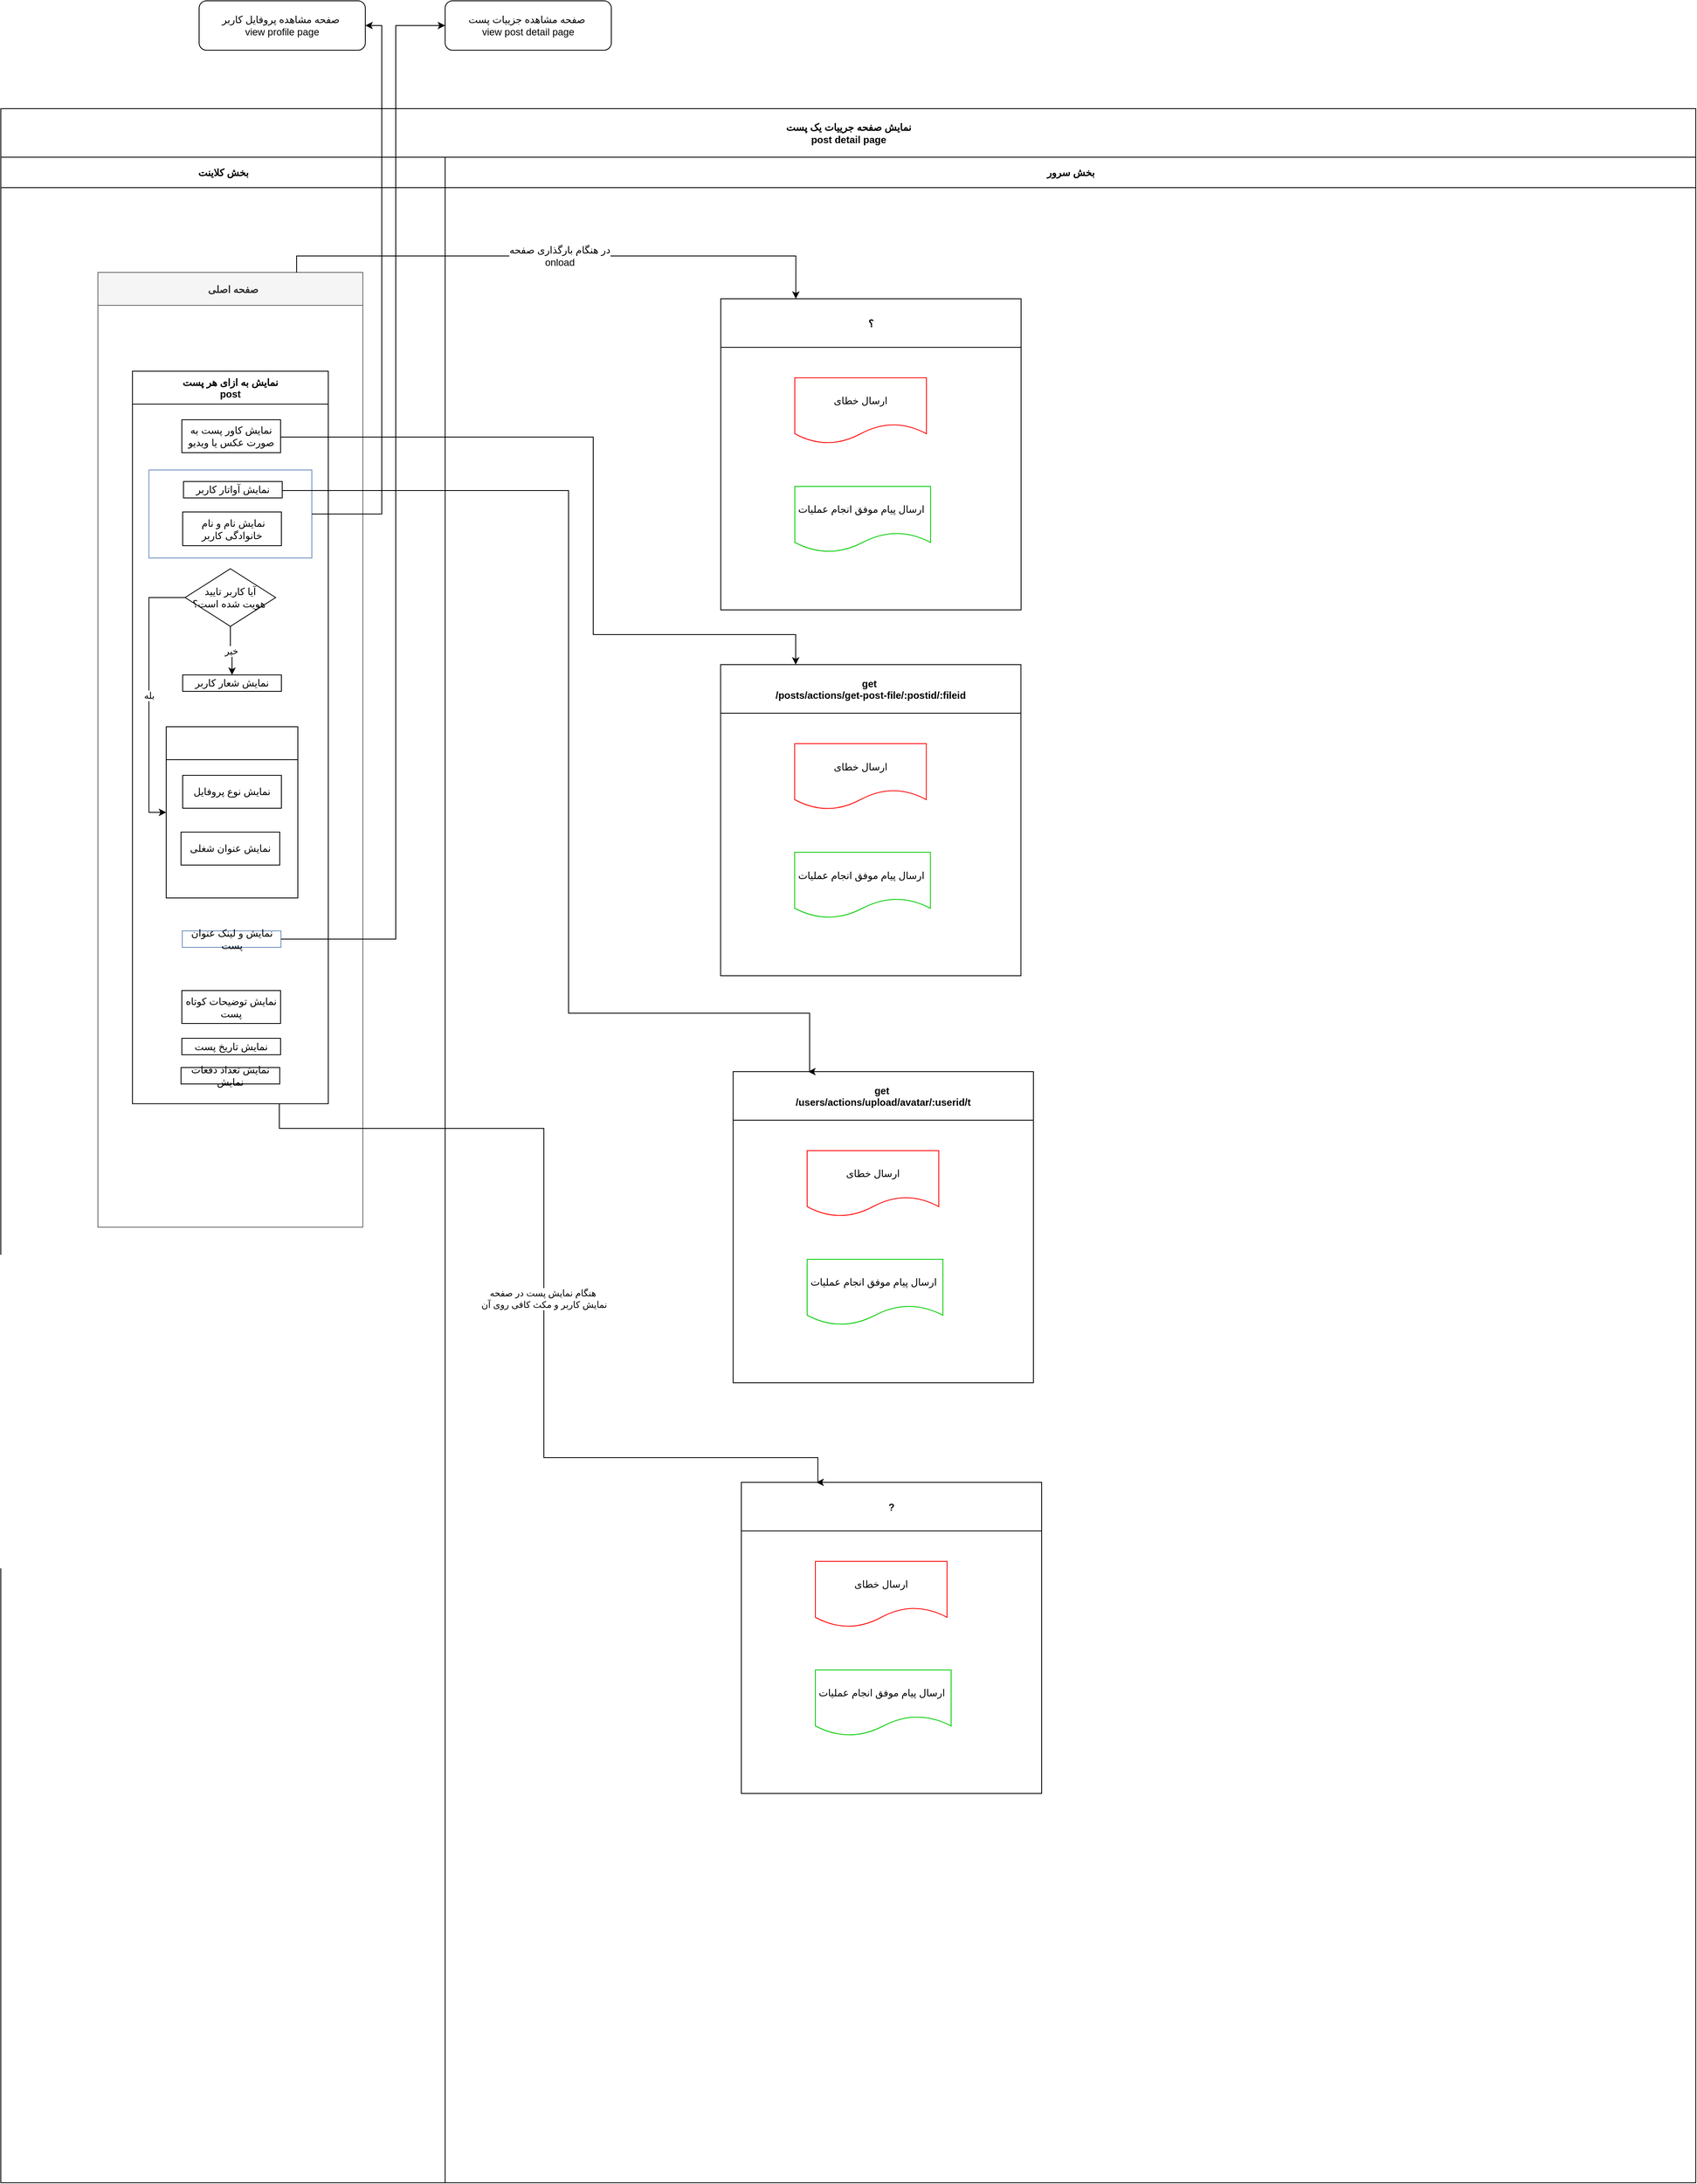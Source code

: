 <mxfile version="11.0.8" type="github"><diagram id="nFZyr5lgO45AVFI8pOyt" name="Page-1"><mxGraphModel dx="3912" dy="-3102" grid="1" gridSize="10" guides="1" tooltips="1" connect="1" arrows="1" fold="1" page="1" pageScale="1" pageWidth="850" pageHeight="1100" math="0" shadow="0"><root><mxCell id="0"/><mxCell id="1" parent="0"/><mxCell id="6wpBhNa-bCIsLOUR4BL_-142" value="&lt;span style=&quot;background-color: rgb(255 , 255 , 255)&quot;&gt;نمایش صفحه جرییات یک پست&lt;/span&gt;&lt;br&gt;&lt;span style=&quot;font-size: 12px&quot;&gt;post detail page&lt;/span&gt;" style="swimlane;html=1;childLayout=stackLayout;resizeParent=1;resizeParentMax=0;startSize=59;" parent="1" vertex="1"><mxGeometry x="-1600" y="4681" width="2060" height="2520" as="geometry"/></mxCell><mxCell id="6wpBhNa-bCIsLOUR4BL_-143" value="&lt;span style=&quot;background-color: rgb(255 , 255 , 255)&quot;&gt;بخش کلاینت&lt;/span&gt;" style="swimlane;html=1;startSize=37;" parent="6wpBhNa-bCIsLOUR4BL_-142" vertex="1"><mxGeometry y="59" width="540" height="2461" as="geometry"/></mxCell><mxCell id="6-1D8ZHgFkMubpNs1xCb-3" value="  صفحه اصلی" style="swimlane;fillColor=#f5f5f5;strokeColor=#666666;fontColor=#333333;startSize=40;" parent="6wpBhNa-bCIsLOUR4BL_-143" vertex="1"><mxGeometry x="118" y="140" width="322" height="1160" as="geometry"/></mxCell><mxCell id="k86r6Akarh5uLTpzxsTO-20" value="نمایش به ازای هر پست&#10;post" style="swimlane;startSize=40;" parent="6-1D8ZHgFkMubpNs1xCb-3" vertex="1"><mxGeometry x="42" y="120" width="238" height="890" as="geometry"/></mxCell><mxCell id="k86r6Akarh5uLTpzxsTO-97" value="&lt;p&gt;&lt;/p&gt;&lt;p&gt;&lt;/p&gt;&lt;p&gt;&lt;/p&gt;&lt;p&gt;&lt;/p&gt;&lt;p&gt;&lt;/p&gt;&lt;p&gt;&lt;br&gt;&lt;/p&gt;" style="rounded=0;whiteSpace=wrap;html=1;fillColor=#FFFFFF;strokeColor=#6c8ebf;" parent="k86r6Akarh5uLTpzxsTO-20" vertex="1"><mxGeometry x="20" y="120" width="198" height="107" as="geometry"/></mxCell><mxCell id="k86r6Akarh5uLTpzxsTO-21" value="&lt;p&gt;&lt;/p&gt;&lt;p&gt;&lt;/p&gt;&lt;p&gt;&lt;/p&gt;&lt;p&gt;&lt;/p&gt;&lt;p&gt;&lt;/p&gt;&lt;p&gt;&lt;/p&gt;&lt;p&gt;نمایش کاور پست به صورت عکس یا ویدیو&lt;br&gt;&lt;/p&gt;" style="rounded=0;whiteSpace=wrap;html=1;" parent="k86r6Akarh5uLTpzxsTO-20" vertex="1"><mxGeometry x="60" y="59" width="120" height="40" as="geometry"/></mxCell><mxCell id="k86r6Akarh5uLTpzxsTO-22" value="&lt;p&gt;&lt;/p&gt;&lt;p&gt;&lt;/p&gt;&lt;p&gt;&lt;/p&gt;&lt;p&gt;&lt;/p&gt;&lt;p&gt;&lt;/p&gt;&lt;p&gt;&lt;/p&gt;&lt;p&gt;نمایش&lt;span&gt;&amp;nbsp;آواتار کاربر&lt;/span&gt;&lt;/p&gt;" style="rounded=0;whiteSpace=wrap;html=1;" parent="k86r6Akarh5uLTpzxsTO-20" vertex="1"><mxGeometry x="62" y="134" width="120" height="20" as="geometry"/></mxCell><mxCell id="k86r6Akarh5uLTpzxsTO-23" value="&lt;p&gt;&lt;/p&gt;&lt;p&gt;&lt;/p&gt;&lt;p&gt;&lt;/p&gt;&lt;p&gt;&lt;/p&gt;&lt;p&gt;&lt;/p&gt;&lt;p&gt;&lt;/p&gt;&lt;p&gt;&amp;nbsp;نمایش نام و نام خانوادگی کاربر&lt;br&gt;&lt;/p&gt;" style="rounded=0;whiteSpace=wrap;html=1;" parent="k86r6Akarh5uLTpzxsTO-20" vertex="1"><mxGeometry x="61" y="171" width="120" height="41" as="geometry"/></mxCell><mxCell id="k86r6Akarh5uLTpzxsTO-24" value="&lt;p&gt;&lt;/p&gt;&lt;p&gt;&lt;/p&gt;&lt;p&gt;&lt;/p&gt;&lt;p&gt;&lt;/p&gt;&lt;p&gt;&lt;/p&gt;&lt;p&gt;&lt;/p&gt;&lt;p&gt;نمایش شعار کاربر&lt;br&gt;&lt;/p&gt;" style="rounded=0;whiteSpace=wrap;html=1;" parent="k86r6Akarh5uLTpzxsTO-20" vertex="1"><mxGeometry x="61" y="369" width="120" height="20" as="geometry"/></mxCell><mxCell id="k86r6Akarh5uLTpzxsTO-25" value="&lt;p&gt;&lt;/p&gt;&lt;p&gt;&lt;/p&gt;&lt;p&gt;&lt;/p&gt;&lt;p&gt;&lt;/p&gt;&lt;p&gt;&lt;/p&gt;&lt;p&gt;&lt;/p&gt;&lt;p&gt;نمایش تاریخ پست&lt;br&gt;&lt;/p&gt;" style="rounded=0;whiteSpace=wrap;html=1;" parent="k86r6Akarh5uLTpzxsTO-20" vertex="1"><mxGeometry x="60" y="810.5" width="120" height="20" as="geometry"/></mxCell><mxCell id="k86r6Akarh5uLTpzxsTO-27" value="&lt;p&gt;&lt;/p&gt;&lt;p&gt;&lt;/p&gt;&lt;p&gt;&lt;/p&gt;&lt;p&gt;&lt;/p&gt;&lt;p&gt;&lt;/p&gt;&lt;p&gt;&lt;/p&gt;&lt;p&gt;نمایش توضیحات کوتاه پست&lt;br&gt;&lt;/p&gt;" style="rounded=0;whiteSpace=wrap;html=1;" parent="k86r6Akarh5uLTpzxsTO-20" vertex="1"><mxGeometry x="60" y="752.5" width="120" height="40" as="geometry"/></mxCell><mxCell id="k86r6Akarh5uLTpzxsTO-39" value="خیر" style="edgeStyle=orthogonalEdgeStyle;rounded=0;orthogonalLoop=1;jettySize=auto;html=1;exitX=0.5;exitY=1;exitDx=0;exitDy=0;entryX=0.5;entryY=0;entryDx=0;entryDy=0;" parent="k86r6Akarh5uLTpzxsTO-20" source="k86r6Akarh5uLTpzxsTO-38" target="k86r6Akarh5uLTpzxsTO-24" edge="1"><mxGeometry relative="1" as="geometry"/></mxCell><mxCell id="k86r6Akarh5uLTpzxsTO-53" value="بله" style="edgeStyle=orthogonalEdgeStyle;rounded=0;orthogonalLoop=1;jettySize=auto;html=1;exitX=0;exitY=0.5;exitDx=0;exitDy=0;entryX=0;entryY=0.5;entryDx=0;entryDy=0;" parent="k86r6Akarh5uLTpzxsTO-20" source="k86r6Akarh5uLTpzxsTO-38" target="k86r6Akarh5uLTpzxsTO-41" edge="1"><mxGeometry relative="1" as="geometry"><Array as="points"><mxPoint x="20" y="275"/><mxPoint x="20" y="536"/></Array></mxGeometry></mxCell><mxCell id="k86r6Akarh5uLTpzxsTO-38" value="آیا کاربر تایید&lt;br&gt;هویت شده است؟&amp;nbsp;" style="rhombus;whiteSpace=wrap;html=1;strokeColor=#000000;" parent="k86r6Akarh5uLTpzxsTO-20" vertex="1"><mxGeometry x="64" y="240" width="110" height="70" as="geometry"/></mxCell><mxCell id="k86r6Akarh5uLTpzxsTO-40" value="&lt;p&gt;&lt;/p&gt;&lt;p&gt;&lt;/p&gt;&lt;p&gt;&lt;/p&gt;&lt;p&gt;&lt;/p&gt;&lt;p&gt;&lt;/p&gt;&lt;p&gt;&lt;/p&gt;&lt;p&gt;نمایش و لینک عنوان پست&lt;br&gt;&lt;/p&gt;" style="rounded=0;whiteSpace=wrap;html=1;strokeColor=#6C8EBF;" parent="k86r6Akarh5uLTpzxsTO-20" vertex="1"><mxGeometry x="60.5" y="680" width="120" height="20" as="geometry"/></mxCell><mxCell id="k86r6Akarh5uLTpzxsTO-41" value="" style="swimlane;startSize=40;" parent="k86r6Akarh5uLTpzxsTO-20" vertex="1"><mxGeometry x="41" y="432" width="160" height="208" as="geometry"/></mxCell><mxCell id="k86r6Akarh5uLTpzxsTO-42" value="&lt;p&gt;&lt;/p&gt;&lt;p&gt;&lt;/p&gt;&lt;p&gt;&lt;/p&gt;&lt;p&gt;&lt;/p&gt;&lt;p&gt;&lt;/p&gt;&lt;p&gt;&lt;/p&gt;&lt;p&gt;نمایش نوع پروفایل&lt;br&gt;&lt;/p&gt;" style="rounded=0;whiteSpace=wrap;html=1;" parent="k86r6Akarh5uLTpzxsTO-41" vertex="1"><mxGeometry x="20" y="59" width="120" height="40" as="geometry"/></mxCell><mxCell id="k86r6Akarh5uLTpzxsTO-52" value="&lt;p&gt;&lt;/p&gt;&lt;p&gt;&lt;/p&gt;&lt;p&gt;&lt;/p&gt;&lt;p&gt;&lt;/p&gt;&lt;p&gt;&lt;/p&gt;&lt;p&gt;&lt;/p&gt;&lt;p&gt;نمایش عنوان شغلی&lt;br&gt;&lt;/p&gt;" style="rounded=0;whiteSpace=wrap;html=1;" parent="k86r6Akarh5uLTpzxsTO-41" vertex="1"><mxGeometry x="18" y="128" width="120" height="40" as="geometry"/></mxCell><mxCell id="k86r6Akarh5uLTpzxsTO-37" value="&lt;p&gt;&lt;/p&gt;&lt;p&gt;&lt;/p&gt;&lt;p&gt;&lt;/p&gt;&lt;p&gt;&lt;/p&gt;&lt;p&gt;&lt;/p&gt;&lt;p&gt;&lt;/p&gt;&lt;p&gt;نمایش تعداد دفعات نمایش&lt;br&gt;&lt;/p&gt;" style="rounded=0;whiteSpace=wrap;html=1;" parent="k86r6Akarh5uLTpzxsTO-20" vertex="1"><mxGeometry x="59" y="846" width="120" height="20" as="geometry"/></mxCell><mxCell id="6wpBhNa-bCIsLOUR4BL_-144" value="&lt;span style=&quot;background-color: rgb(255 , 255 , 255)&quot;&gt;بخش سرور&lt;/span&gt;" style="swimlane;html=1;startSize=37;" parent="6wpBhNa-bCIsLOUR4BL_-142" vertex="1"><mxGeometry x="540" y="59" width="1520" height="2461" as="geometry"/></mxCell><mxCell id="6wpBhNa-bCIsLOUR4BL_-29" value="؟" style="swimlane;startSize=59;" parent="6wpBhNa-bCIsLOUR4BL_-144" vertex="1"><mxGeometry x="335" y="172" width="365" height="378" as="geometry"/></mxCell><mxCell id="6wpBhNa-bCIsLOUR4BL_-30" style="edgeStyle=orthogonalEdgeStyle;rounded=0;orthogonalLoop=1;jettySize=auto;html=1;exitX=0.5;exitY=1;exitDx=0;exitDy=0;dashed=1;strokeColor=#00CC00;" parent="6wpBhNa-bCIsLOUR4BL_-29" edge="1"><mxGeometry relative="1" as="geometry"><mxPoint x="153.667" y="150.333" as="sourcePoint"/></mxGeometry></mxCell><mxCell id="6wpBhNa-bCIsLOUR4BL_-31" value="بله" style="text;html=1;resizable=0;points=[];align=center;verticalAlign=middle;labelBackgroundColor=#ffffff;" parent="6wpBhNa-bCIsLOUR4BL_-30" vertex="1" connectable="0"><mxGeometry x="-0.015" y="-11" relative="1" as="geometry"><mxPoint x="11" y="-11" as="offset"/></mxGeometry></mxCell><mxCell id="6wpBhNa-bCIsLOUR4BL_-32" value="بله" style="edgeStyle=orthogonalEdgeStyle;rounded=0;orthogonalLoop=1;jettySize=auto;html=1;exitX=0.5;exitY=1;exitDx=0;exitDy=0;entryX=0.5;entryY=0;entryDx=0;entryDy=0;dashed=1;strokeColor=#00CC00;" parent="6wpBhNa-bCIsLOUR4BL_-29" edge="1"><mxGeometry relative="1" as="geometry"/></mxCell><mxCell id="6wpBhNa-bCIsLOUR4BL_-33" value="ارسال خطای&lt;br&gt;" style="shape=document;whiteSpace=wrap;html=1;boundedLbl=1;strokeColor=#FF0000;" parent="6wpBhNa-bCIsLOUR4BL_-29" vertex="1"><mxGeometry x="90" y="96" width="160" height="80" as="geometry"/></mxCell><mxCell id="6wpBhNa-bCIsLOUR4BL_-34" value="خیر" style="edgeStyle=orthogonalEdgeStyle;rounded=0;orthogonalLoop=1;jettySize=auto;html=1;exitX=1;exitY=0.5;exitDx=0;exitDy=0;entryX=0;entryY=0.5;entryDx=0;entryDy=0;dashed=1;strokeColor=#FF0000;" parent="6wpBhNa-bCIsLOUR4BL_-29" edge="1"><mxGeometry relative="1" as="geometry"/></mxCell><mxCell id="6wpBhNa-bCIsLOUR4BL_-35" value="خیر" style="edgeStyle=orthogonalEdgeStyle;rounded=0;orthogonalLoop=1;jettySize=auto;html=1;exitX=0.5;exitY=1;exitDx=0;exitDy=0;entryX=0.5;entryY=0;entryDx=0;entryDy=0;dashed=1;strokeColor=#FF0000;" parent="6wpBhNa-bCIsLOUR4BL_-29" edge="1"><mxGeometry relative="1" as="geometry"/></mxCell><mxCell id="6wpBhNa-bCIsLOUR4BL_-36" value="بله" style="edgeStyle=orthogonalEdgeStyle;rounded=0;orthogonalLoop=1;jettySize=auto;html=1;exitX=0.5;exitY=1;exitDx=0;exitDy=0;entryX=0.5;entryY=0;entryDx=0;entryDy=0;dashed=1;strokeColor=#00CC00;" parent="6wpBhNa-bCIsLOUR4BL_-29" edge="1"><mxGeometry relative="1" as="geometry"><mxPoint x="153.667" y="310.333" as="sourcePoint"/></mxGeometry></mxCell><mxCell id="6wpBhNa-bCIsLOUR4BL_-37" value="بله" style="edgeStyle=orthogonalEdgeStyle;rounded=0;orthogonalLoop=1;jettySize=auto;html=1;exitX=0.5;exitY=1;exitDx=0;exitDy=0;dashed=1;strokeColor=#00CC00;" parent="6wpBhNa-bCIsLOUR4BL_-29" edge="1"><mxGeometry relative="1" as="geometry"/></mxCell><mxCell id="6wpBhNa-bCIsLOUR4BL_-38" value="خیر" style="edgeStyle=orthogonalEdgeStyle;rounded=0;orthogonalLoop=1;jettySize=auto;html=1;exitX=1;exitY=0.5;exitDx=0;exitDy=0;entryX=0;entryY=0.5;entryDx=0;entryDy=0;dashed=1;strokeColor=#FF0000;" parent="6wpBhNa-bCIsLOUR4BL_-29" edge="1"><mxGeometry relative="1" as="geometry"><Array as="points"><mxPoint x="357" y="270"/><mxPoint x="357" y="270"/></Array></mxGeometry></mxCell><mxCell id="6wpBhNa-bCIsLOUR4BL_-39" value="خیر" style="edgeStyle=orthogonalEdgeStyle;rounded=0;orthogonalLoop=1;jettySize=auto;html=1;exitX=1;exitY=0.5;exitDx=0;exitDy=0;entryX=0;entryY=0.5;entryDx=0;entryDy=0;dashed=1;strokeColor=#FF0000;" parent="6wpBhNa-bCIsLOUR4BL_-29" edge="1"><mxGeometry relative="1" as="geometry"/></mxCell><mxCell id="6wpBhNa-bCIsLOUR4BL_-40" style="edgeStyle=orthogonalEdgeStyle;rounded=0;orthogonalLoop=1;jettySize=auto;html=1;exitX=0.5;exitY=1;exitDx=0;exitDy=0;dashed=1;strokeColor=#000000;" parent="6wpBhNa-bCIsLOUR4BL_-29" edge="1"><mxGeometry relative="1" as="geometry"/></mxCell><mxCell id="6wpBhNa-bCIsLOUR4BL_-41" style="edgeStyle=orthogonalEdgeStyle;rounded=0;orthogonalLoop=1;jettySize=auto;html=1;exitX=0.5;exitY=1;exitDx=0;exitDy=0;entryX=0.5;entryY=0;entryDx=0;entryDy=0;dashed=1;strokeColor=#000000;" parent="6wpBhNa-bCIsLOUR4BL_-29" edge="1"><mxGeometry relative="1" as="geometry"/></mxCell><mxCell id="6wpBhNa-bCIsLOUR4BL_-42" style="edgeStyle=orthogonalEdgeStyle;rounded=0;orthogonalLoop=1;jettySize=auto;html=1;exitX=1;exitY=0.5;exitDx=0;exitDy=0;entryX=0;entryY=0.5;entryDx=0;entryDy=0;dashed=1;strokeColor=#000000;" parent="6wpBhNa-bCIsLOUR4BL_-29" edge="1"><mxGeometry relative="1" as="geometry"/></mxCell><mxCell id="6wpBhNa-bCIsLOUR4BL_-43" value="خیر" style="edgeStyle=orthogonalEdgeStyle;rounded=0;orthogonalLoop=1;jettySize=auto;html=1;exitX=1;exitY=0.5;exitDx=0;exitDy=0;entryX=0;entryY=0.5;entryDx=0;entryDy=0;dashed=1;strokeColor=#FF0000;" parent="6wpBhNa-bCIsLOUR4BL_-29" edge="1"><mxGeometry relative="1" as="geometry"/></mxCell><mxCell id="6wpBhNa-bCIsLOUR4BL_-44" style="edgeStyle=orthogonalEdgeStyle;rounded=0;orthogonalLoop=1;jettySize=auto;html=1;exitX=1;exitY=0.5;exitDx=0;exitDy=0;entryX=0;entryY=0.5;entryDx=0;entryDy=0;dashed=1;strokeColor=#000000;" parent="6wpBhNa-bCIsLOUR4BL_-29" edge="1"><mxGeometry relative="1" as="geometry"/></mxCell><mxCell id="6wpBhNa-bCIsLOUR4BL_-45" value="ارسال پیام موفق انجام عملیات&amp;nbsp;" style="shape=document;whiteSpace=wrap;html=1;boundedLbl=1;strokeColor=#00CC00;" parent="6wpBhNa-bCIsLOUR4BL_-29" vertex="1"><mxGeometry x="90" y="228" width="165" height="80" as="geometry"/></mxCell><mxCell id="6wpBhNa-bCIsLOUR4BL_-46" value="بله" style="edgeStyle=orthogonalEdgeStyle;rounded=0;orthogonalLoop=1;jettySize=auto;html=1;exitX=0.5;exitY=1;exitDx=0;exitDy=0;dashed=1;strokeColor=#00CC00;" parent="6wpBhNa-bCIsLOUR4BL_-29" edge="1"><mxGeometry relative="1" as="geometry"/></mxCell><mxCell id="k86r6Akarh5uLTpzxsTO-58" value="get &#10;/users/actions/upload/avatar/:userid/t" style="swimlane;startSize=59;" parent="6wpBhNa-bCIsLOUR4BL_-144" vertex="1"><mxGeometry x="350" y="1111" width="365" height="378" as="geometry"/></mxCell><mxCell id="k86r6Akarh5uLTpzxsTO-59" style="edgeStyle=orthogonalEdgeStyle;rounded=0;orthogonalLoop=1;jettySize=auto;html=1;exitX=0.5;exitY=1;exitDx=0;exitDy=0;dashed=1;strokeColor=#00CC00;" parent="k86r6Akarh5uLTpzxsTO-58" edge="1"><mxGeometry relative="1" as="geometry"><mxPoint x="153.667" y="150.333" as="sourcePoint"/></mxGeometry></mxCell><mxCell id="k86r6Akarh5uLTpzxsTO-60" value="بله" style="text;html=1;resizable=0;points=[];align=center;verticalAlign=middle;labelBackgroundColor=#ffffff;" parent="k86r6Akarh5uLTpzxsTO-59" vertex="1" connectable="0"><mxGeometry x="-0.015" y="-11" relative="1" as="geometry"><mxPoint x="11" y="-11" as="offset"/></mxGeometry></mxCell><mxCell id="k86r6Akarh5uLTpzxsTO-61" value="بله" style="edgeStyle=orthogonalEdgeStyle;rounded=0;orthogonalLoop=1;jettySize=auto;html=1;exitX=0.5;exitY=1;exitDx=0;exitDy=0;entryX=0.5;entryY=0;entryDx=0;entryDy=0;dashed=1;strokeColor=#00CC00;" parent="k86r6Akarh5uLTpzxsTO-58" edge="1"><mxGeometry relative="1" as="geometry"/></mxCell><mxCell id="k86r6Akarh5uLTpzxsTO-62" value="ارسال خطای&lt;br&gt;" style="shape=document;whiteSpace=wrap;html=1;boundedLbl=1;strokeColor=#FF0000;" parent="k86r6Akarh5uLTpzxsTO-58" vertex="1"><mxGeometry x="90" y="96" width="160" height="80" as="geometry"/></mxCell><mxCell id="k86r6Akarh5uLTpzxsTO-63" value="خیر" style="edgeStyle=orthogonalEdgeStyle;rounded=0;orthogonalLoop=1;jettySize=auto;html=1;exitX=1;exitY=0.5;exitDx=0;exitDy=0;entryX=0;entryY=0.5;entryDx=0;entryDy=0;dashed=1;strokeColor=#FF0000;" parent="k86r6Akarh5uLTpzxsTO-58" edge="1"><mxGeometry relative="1" as="geometry"/></mxCell><mxCell id="k86r6Akarh5uLTpzxsTO-64" value="خیر" style="edgeStyle=orthogonalEdgeStyle;rounded=0;orthogonalLoop=1;jettySize=auto;html=1;exitX=0.5;exitY=1;exitDx=0;exitDy=0;entryX=0.5;entryY=0;entryDx=0;entryDy=0;dashed=1;strokeColor=#FF0000;" parent="k86r6Akarh5uLTpzxsTO-58" edge="1"><mxGeometry relative="1" as="geometry"/></mxCell><mxCell id="k86r6Akarh5uLTpzxsTO-65" value="بله" style="edgeStyle=orthogonalEdgeStyle;rounded=0;orthogonalLoop=1;jettySize=auto;html=1;exitX=0.5;exitY=1;exitDx=0;exitDy=0;entryX=0.5;entryY=0;entryDx=0;entryDy=0;dashed=1;strokeColor=#00CC00;" parent="k86r6Akarh5uLTpzxsTO-58" edge="1"><mxGeometry relative="1" as="geometry"><mxPoint x="153.667" y="310.333" as="sourcePoint"/></mxGeometry></mxCell><mxCell id="k86r6Akarh5uLTpzxsTO-66" value="بله" style="edgeStyle=orthogonalEdgeStyle;rounded=0;orthogonalLoop=1;jettySize=auto;html=1;exitX=0.5;exitY=1;exitDx=0;exitDy=0;dashed=1;strokeColor=#00CC00;" parent="k86r6Akarh5uLTpzxsTO-58" edge="1"><mxGeometry relative="1" as="geometry"/></mxCell><mxCell id="k86r6Akarh5uLTpzxsTO-67" value="خیر" style="edgeStyle=orthogonalEdgeStyle;rounded=0;orthogonalLoop=1;jettySize=auto;html=1;exitX=1;exitY=0.5;exitDx=0;exitDy=0;entryX=0;entryY=0.5;entryDx=0;entryDy=0;dashed=1;strokeColor=#FF0000;" parent="k86r6Akarh5uLTpzxsTO-58" edge="1"><mxGeometry relative="1" as="geometry"><Array as="points"><mxPoint x="357" y="270"/><mxPoint x="357" y="270"/></Array></mxGeometry></mxCell><mxCell id="k86r6Akarh5uLTpzxsTO-68" value="خیر" style="edgeStyle=orthogonalEdgeStyle;rounded=0;orthogonalLoop=1;jettySize=auto;html=1;exitX=1;exitY=0.5;exitDx=0;exitDy=0;entryX=0;entryY=0.5;entryDx=0;entryDy=0;dashed=1;strokeColor=#FF0000;" parent="k86r6Akarh5uLTpzxsTO-58" edge="1"><mxGeometry relative="1" as="geometry"/></mxCell><mxCell id="k86r6Akarh5uLTpzxsTO-69" style="edgeStyle=orthogonalEdgeStyle;rounded=0;orthogonalLoop=1;jettySize=auto;html=1;exitX=0.5;exitY=1;exitDx=0;exitDy=0;dashed=1;strokeColor=#000000;" parent="k86r6Akarh5uLTpzxsTO-58" edge="1"><mxGeometry relative="1" as="geometry"/></mxCell><mxCell id="k86r6Akarh5uLTpzxsTO-70" style="edgeStyle=orthogonalEdgeStyle;rounded=0;orthogonalLoop=1;jettySize=auto;html=1;exitX=0.5;exitY=1;exitDx=0;exitDy=0;entryX=0.5;entryY=0;entryDx=0;entryDy=0;dashed=1;strokeColor=#000000;" parent="k86r6Akarh5uLTpzxsTO-58" edge="1"><mxGeometry relative="1" as="geometry"/></mxCell><mxCell id="k86r6Akarh5uLTpzxsTO-71" style="edgeStyle=orthogonalEdgeStyle;rounded=0;orthogonalLoop=1;jettySize=auto;html=1;exitX=1;exitY=0.5;exitDx=0;exitDy=0;entryX=0;entryY=0.5;entryDx=0;entryDy=0;dashed=1;strokeColor=#000000;" parent="k86r6Akarh5uLTpzxsTO-58" edge="1"><mxGeometry relative="1" as="geometry"/></mxCell><mxCell id="k86r6Akarh5uLTpzxsTO-72" value="خیر" style="edgeStyle=orthogonalEdgeStyle;rounded=0;orthogonalLoop=1;jettySize=auto;html=1;exitX=1;exitY=0.5;exitDx=0;exitDy=0;entryX=0;entryY=0.5;entryDx=0;entryDy=0;dashed=1;strokeColor=#FF0000;" parent="k86r6Akarh5uLTpzxsTO-58" edge="1"><mxGeometry relative="1" as="geometry"/></mxCell><mxCell id="k86r6Akarh5uLTpzxsTO-73" style="edgeStyle=orthogonalEdgeStyle;rounded=0;orthogonalLoop=1;jettySize=auto;html=1;exitX=1;exitY=0.5;exitDx=0;exitDy=0;entryX=0;entryY=0.5;entryDx=0;entryDy=0;dashed=1;strokeColor=#000000;" parent="k86r6Akarh5uLTpzxsTO-58" edge="1"><mxGeometry relative="1" as="geometry"/></mxCell><mxCell id="k86r6Akarh5uLTpzxsTO-74" value="ارسال پیام موفق انجام عملیات&amp;nbsp;" style="shape=document;whiteSpace=wrap;html=1;boundedLbl=1;strokeColor=#00CC00;" parent="k86r6Akarh5uLTpzxsTO-58" vertex="1"><mxGeometry x="90" y="228" width="165" height="80" as="geometry"/></mxCell><mxCell id="k86r6Akarh5uLTpzxsTO-75" value="بله" style="edgeStyle=orthogonalEdgeStyle;rounded=0;orthogonalLoop=1;jettySize=auto;html=1;exitX=0.5;exitY=1;exitDx=0;exitDy=0;dashed=1;strokeColor=#00CC00;" parent="k86r6Akarh5uLTpzxsTO-58" edge="1"><mxGeometry relative="1" as="geometry"/></mxCell><mxCell id="k86r6Akarh5uLTpzxsTO-77" value="get &#10;/posts/actions/get-post-file/:postid/:fileid" style="swimlane;startSize=59;" parent="6wpBhNa-bCIsLOUR4BL_-144" vertex="1"><mxGeometry x="334.807" y="616.5" width="365" height="378" as="geometry"/></mxCell><mxCell id="k86r6Akarh5uLTpzxsTO-78" style="edgeStyle=orthogonalEdgeStyle;rounded=0;orthogonalLoop=1;jettySize=auto;html=1;exitX=0.5;exitY=1;exitDx=0;exitDy=0;dashed=1;strokeColor=#00CC00;" parent="k86r6Akarh5uLTpzxsTO-77" edge="1"><mxGeometry relative="1" as="geometry"><mxPoint x="153.667" y="150.333" as="sourcePoint"/></mxGeometry></mxCell><mxCell id="k86r6Akarh5uLTpzxsTO-79" value="بله" style="text;html=1;resizable=0;points=[];align=center;verticalAlign=middle;labelBackgroundColor=#ffffff;" parent="k86r6Akarh5uLTpzxsTO-78" vertex="1" connectable="0"><mxGeometry x="-0.015" y="-11" relative="1" as="geometry"><mxPoint x="11" y="-11" as="offset"/></mxGeometry></mxCell><mxCell id="k86r6Akarh5uLTpzxsTO-80" value="بله" style="edgeStyle=orthogonalEdgeStyle;rounded=0;orthogonalLoop=1;jettySize=auto;html=1;exitX=0.5;exitY=1;exitDx=0;exitDy=0;entryX=0.5;entryY=0;entryDx=0;entryDy=0;dashed=1;strokeColor=#00CC00;" parent="k86r6Akarh5uLTpzxsTO-77" edge="1"><mxGeometry relative="1" as="geometry"/></mxCell><mxCell id="k86r6Akarh5uLTpzxsTO-81" value="ارسال خطای&lt;br&gt;" style="shape=document;whiteSpace=wrap;html=1;boundedLbl=1;strokeColor=#FF0000;" parent="k86r6Akarh5uLTpzxsTO-77" vertex="1"><mxGeometry x="90" y="96" width="160" height="80" as="geometry"/></mxCell><mxCell id="k86r6Akarh5uLTpzxsTO-82" value="خیر" style="edgeStyle=orthogonalEdgeStyle;rounded=0;orthogonalLoop=1;jettySize=auto;html=1;exitX=1;exitY=0.5;exitDx=0;exitDy=0;entryX=0;entryY=0.5;entryDx=0;entryDy=0;dashed=1;strokeColor=#FF0000;" parent="k86r6Akarh5uLTpzxsTO-77" edge="1"><mxGeometry relative="1" as="geometry"/></mxCell><mxCell id="k86r6Akarh5uLTpzxsTO-83" value="خیر" style="edgeStyle=orthogonalEdgeStyle;rounded=0;orthogonalLoop=1;jettySize=auto;html=1;exitX=0.5;exitY=1;exitDx=0;exitDy=0;entryX=0.5;entryY=0;entryDx=0;entryDy=0;dashed=1;strokeColor=#FF0000;" parent="k86r6Akarh5uLTpzxsTO-77" edge="1"><mxGeometry relative="1" as="geometry"/></mxCell><mxCell id="k86r6Akarh5uLTpzxsTO-84" value="بله" style="edgeStyle=orthogonalEdgeStyle;rounded=0;orthogonalLoop=1;jettySize=auto;html=1;exitX=0.5;exitY=1;exitDx=0;exitDy=0;entryX=0.5;entryY=0;entryDx=0;entryDy=0;dashed=1;strokeColor=#00CC00;" parent="k86r6Akarh5uLTpzxsTO-77" edge="1"><mxGeometry relative="1" as="geometry"><mxPoint x="153.667" y="310.333" as="sourcePoint"/></mxGeometry></mxCell><mxCell id="k86r6Akarh5uLTpzxsTO-85" value="بله" style="edgeStyle=orthogonalEdgeStyle;rounded=0;orthogonalLoop=1;jettySize=auto;html=1;exitX=0.5;exitY=1;exitDx=0;exitDy=0;dashed=1;strokeColor=#00CC00;" parent="k86r6Akarh5uLTpzxsTO-77" edge="1"><mxGeometry relative="1" as="geometry"/></mxCell><mxCell id="k86r6Akarh5uLTpzxsTO-86" value="خیر" style="edgeStyle=orthogonalEdgeStyle;rounded=0;orthogonalLoop=1;jettySize=auto;html=1;exitX=1;exitY=0.5;exitDx=0;exitDy=0;entryX=0;entryY=0.5;entryDx=0;entryDy=0;dashed=1;strokeColor=#FF0000;" parent="k86r6Akarh5uLTpzxsTO-77" edge="1"><mxGeometry relative="1" as="geometry"><Array as="points"><mxPoint x="357" y="270"/><mxPoint x="357" y="270"/></Array></mxGeometry></mxCell><mxCell id="k86r6Akarh5uLTpzxsTO-87" value="خیر" style="edgeStyle=orthogonalEdgeStyle;rounded=0;orthogonalLoop=1;jettySize=auto;html=1;exitX=1;exitY=0.5;exitDx=0;exitDy=0;entryX=0;entryY=0.5;entryDx=0;entryDy=0;dashed=1;strokeColor=#FF0000;" parent="k86r6Akarh5uLTpzxsTO-77" edge="1"><mxGeometry relative="1" as="geometry"/></mxCell><mxCell id="k86r6Akarh5uLTpzxsTO-88" style="edgeStyle=orthogonalEdgeStyle;rounded=0;orthogonalLoop=1;jettySize=auto;html=1;exitX=0.5;exitY=1;exitDx=0;exitDy=0;dashed=1;strokeColor=#000000;" parent="k86r6Akarh5uLTpzxsTO-77" edge="1"><mxGeometry relative="1" as="geometry"/></mxCell><mxCell id="k86r6Akarh5uLTpzxsTO-89" style="edgeStyle=orthogonalEdgeStyle;rounded=0;orthogonalLoop=1;jettySize=auto;html=1;exitX=0.5;exitY=1;exitDx=0;exitDy=0;entryX=0.5;entryY=0;entryDx=0;entryDy=0;dashed=1;strokeColor=#000000;" parent="k86r6Akarh5uLTpzxsTO-77" edge="1"><mxGeometry relative="1" as="geometry"/></mxCell><mxCell id="k86r6Akarh5uLTpzxsTO-90" style="edgeStyle=orthogonalEdgeStyle;rounded=0;orthogonalLoop=1;jettySize=auto;html=1;exitX=1;exitY=0.5;exitDx=0;exitDy=0;entryX=0;entryY=0.5;entryDx=0;entryDy=0;dashed=1;strokeColor=#000000;" parent="k86r6Akarh5uLTpzxsTO-77" edge="1"><mxGeometry relative="1" as="geometry"/></mxCell><mxCell id="k86r6Akarh5uLTpzxsTO-91" value="خیر" style="edgeStyle=orthogonalEdgeStyle;rounded=0;orthogonalLoop=1;jettySize=auto;html=1;exitX=1;exitY=0.5;exitDx=0;exitDy=0;entryX=0;entryY=0.5;entryDx=0;entryDy=0;dashed=1;strokeColor=#FF0000;" parent="k86r6Akarh5uLTpzxsTO-77" edge="1"><mxGeometry relative="1" as="geometry"/></mxCell><mxCell id="k86r6Akarh5uLTpzxsTO-92" style="edgeStyle=orthogonalEdgeStyle;rounded=0;orthogonalLoop=1;jettySize=auto;html=1;exitX=1;exitY=0.5;exitDx=0;exitDy=0;entryX=0;entryY=0.5;entryDx=0;entryDy=0;dashed=1;strokeColor=#000000;" parent="k86r6Akarh5uLTpzxsTO-77" edge="1"><mxGeometry relative="1" as="geometry"/></mxCell><mxCell id="k86r6Akarh5uLTpzxsTO-93" value="ارسال پیام موفق انجام عملیات&amp;nbsp;" style="shape=document;whiteSpace=wrap;html=1;boundedLbl=1;strokeColor=#00CC00;" parent="k86r6Akarh5uLTpzxsTO-77" vertex="1"><mxGeometry x="90" y="228" width="165" height="80" as="geometry"/></mxCell><mxCell id="k86r6Akarh5uLTpzxsTO-94" value="بله" style="edgeStyle=orthogonalEdgeStyle;rounded=0;orthogonalLoop=1;jettySize=auto;html=1;exitX=0.5;exitY=1;exitDx=0;exitDy=0;dashed=1;strokeColor=#00CC00;" parent="k86r6Akarh5uLTpzxsTO-77" edge="1"><mxGeometry relative="1" as="geometry"/></mxCell><mxCell id="k86r6Akarh5uLTpzxsTO-101" value="?" style="swimlane;startSize=59;" parent="6wpBhNa-bCIsLOUR4BL_-144" vertex="1"><mxGeometry x="360" y="1610" width="365" height="378" as="geometry"/></mxCell><mxCell id="k86r6Akarh5uLTpzxsTO-102" style="edgeStyle=orthogonalEdgeStyle;rounded=0;orthogonalLoop=1;jettySize=auto;html=1;exitX=0.5;exitY=1;exitDx=0;exitDy=0;dashed=1;strokeColor=#00CC00;" parent="k86r6Akarh5uLTpzxsTO-101" edge="1"><mxGeometry relative="1" as="geometry"><mxPoint x="153.667" y="150.333" as="sourcePoint"/></mxGeometry></mxCell><mxCell id="k86r6Akarh5uLTpzxsTO-103" value="بله" style="text;html=1;resizable=0;points=[];align=center;verticalAlign=middle;labelBackgroundColor=#ffffff;" parent="k86r6Akarh5uLTpzxsTO-102" vertex="1" connectable="0"><mxGeometry x="-0.015" y="-11" relative="1" as="geometry"><mxPoint x="11" y="-11" as="offset"/></mxGeometry></mxCell><mxCell id="k86r6Akarh5uLTpzxsTO-104" value="بله" style="edgeStyle=orthogonalEdgeStyle;rounded=0;orthogonalLoop=1;jettySize=auto;html=1;exitX=0.5;exitY=1;exitDx=0;exitDy=0;entryX=0.5;entryY=0;entryDx=0;entryDy=0;dashed=1;strokeColor=#00CC00;" parent="k86r6Akarh5uLTpzxsTO-101" edge="1"><mxGeometry relative="1" as="geometry"/></mxCell><mxCell id="k86r6Akarh5uLTpzxsTO-105" value="ارسال خطای&lt;br&gt;" style="shape=document;whiteSpace=wrap;html=1;boundedLbl=1;strokeColor=#FF0000;" parent="k86r6Akarh5uLTpzxsTO-101" vertex="1"><mxGeometry x="90" y="96" width="160" height="80" as="geometry"/></mxCell><mxCell id="k86r6Akarh5uLTpzxsTO-106" value="خیر" style="edgeStyle=orthogonalEdgeStyle;rounded=0;orthogonalLoop=1;jettySize=auto;html=1;exitX=1;exitY=0.5;exitDx=0;exitDy=0;entryX=0;entryY=0.5;entryDx=0;entryDy=0;dashed=1;strokeColor=#FF0000;" parent="k86r6Akarh5uLTpzxsTO-101" edge="1"><mxGeometry relative="1" as="geometry"/></mxCell><mxCell id="k86r6Akarh5uLTpzxsTO-107" value="خیر" style="edgeStyle=orthogonalEdgeStyle;rounded=0;orthogonalLoop=1;jettySize=auto;html=1;exitX=0.5;exitY=1;exitDx=0;exitDy=0;entryX=0.5;entryY=0;entryDx=0;entryDy=0;dashed=1;strokeColor=#FF0000;" parent="k86r6Akarh5uLTpzxsTO-101" edge="1"><mxGeometry relative="1" as="geometry"/></mxCell><mxCell id="k86r6Akarh5uLTpzxsTO-108" value="بله" style="edgeStyle=orthogonalEdgeStyle;rounded=0;orthogonalLoop=1;jettySize=auto;html=1;exitX=0.5;exitY=1;exitDx=0;exitDy=0;entryX=0.5;entryY=0;entryDx=0;entryDy=0;dashed=1;strokeColor=#00CC00;" parent="k86r6Akarh5uLTpzxsTO-101" edge="1"><mxGeometry relative="1" as="geometry"><mxPoint x="153.667" y="310.333" as="sourcePoint"/></mxGeometry></mxCell><mxCell id="k86r6Akarh5uLTpzxsTO-109" value="بله" style="edgeStyle=orthogonalEdgeStyle;rounded=0;orthogonalLoop=1;jettySize=auto;html=1;exitX=0.5;exitY=1;exitDx=0;exitDy=0;dashed=1;strokeColor=#00CC00;" parent="k86r6Akarh5uLTpzxsTO-101" edge="1"><mxGeometry relative="1" as="geometry"/></mxCell><mxCell id="k86r6Akarh5uLTpzxsTO-110" value="خیر" style="edgeStyle=orthogonalEdgeStyle;rounded=0;orthogonalLoop=1;jettySize=auto;html=1;exitX=1;exitY=0.5;exitDx=0;exitDy=0;entryX=0;entryY=0.5;entryDx=0;entryDy=0;dashed=1;strokeColor=#FF0000;" parent="k86r6Akarh5uLTpzxsTO-101" edge="1"><mxGeometry relative="1" as="geometry"><Array as="points"><mxPoint x="357" y="270"/><mxPoint x="357" y="270"/></Array></mxGeometry></mxCell><mxCell id="k86r6Akarh5uLTpzxsTO-111" value="خیر" style="edgeStyle=orthogonalEdgeStyle;rounded=0;orthogonalLoop=1;jettySize=auto;html=1;exitX=1;exitY=0.5;exitDx=0;exitDy=0;entryX=0;entryY=0.5;entryDx=0;entryDy=0;dashed=1;strokeColor=#FF0000;" parent="k86r6Akarh5uLTpzxsTO-101" edge="1"><mxGeometry relative="1" as="geometry"/></mxCell><mxCell id="k86r6Akarh5uLTpzxsTO-112" style="edgeStyle=orthogonalEdgeStyle;rounded=0;orthogonalLoop=1;jettySize=auto;html=1;exitX=0.5;exitY=1;exitDx=0;exitDy=0;dashed=1;strokeColor=#000000;" parent="k86r6Akarh5uLTpzxsTO-101" edge="1"><mxGeometry relative="1" as="geometry"/></mxCell><mxCell id="k86r6Akarh5uLTpzxsTO-113" style="edgeStyle=orthogonalEdgeStyle;rounded=0;orthogonalLoop=1;jettySize=auto;html=1;exitX=0.5;exitY=1;exitDx=0;exitDy=0;entryX=0.5;entryY=0;entryDx=0;entryDy=0;dashed=1;strokeColor=#000000;" parent="k86r6Akarh5uLTpzxsTO-101" edge="1"><mxGeometry relative="1" as="geometry"/></mxCell><mxCell id="k86r6Akarh5uLTpzxsTO-114" style="edgeStyle=orthogonalEdgeStyle;rounded=0;orthogonalLoop=1;jettySize=auto;html=1;exitX=1;exitY=0.5;exitDx=0;exitDy=0;entryX=0;entryY=0.5;entryDx=0;entryDy=0;dashed=1;strokeColor=#000000;" parent="k86r6Akarh5uLTpzxsTO-101" edge="1"><mxGeometry relative="1" as="geometry"/></mxCell><mxCell id="k86r6Akarh5uLTpzxsTO-115" value="خیر" style="edgeStyle=orthogonalEdgeStyle;rounded=0;orthogonalLoop=1;jettySize=auto;html=1;exitX=1;exitY=0.5;exitDx=0;exitDy=0;entryX=0;entryY=0.5;entryDx=0;entryDy=0;dashed=1;strokeColor=#FF0000;" parent="k86r6Akarh5uLTpzxsTO-101" edge="1"><mxGeometry relative="1" as="geometry"/></mxCell><mxCell id="k86r6Akarh5uLTpzxsTO-116" style="edgeStyle=orthogonalEdgeStyle;rounded=0;orthogonalLoop=1;jettySize=auto;html=1;exitX=1;exitY=0.5;exitDx=0;exitDy=0;entryX=0;entryY=0.5;entryDx=0;entryDy=0;dashed=1;strokeColor=#000000;" parent="k86r6Akarh5uLTpzxsTO-101" edge="1"><mxGeometry relative="1" as="geometry"/></mxCell><mxCell id="k86r6Akarh5uLTpzxsTO-117" value="ارسال پیام موفق انجام عملیات&amp;nbsp;" style="shape=document;whiteSpace=wrap;html=1;boundedLbl=1;strokeColor=#00CC00;" parent="k86r6Akarh5uLTpzxsTO-101" vertex="1"><mxGeometry x="90" y="228" width="165" height="80" as="geometry"/></mxCell><mxCell id="k86r6Akarh5uLTpzxsTO-118" value="بله" style="edgeStyle=orthogonalEdgeStyle;rounded=0;orthogonalLoop=1;jettySize=auto;html=1;exitX=0.5;exitY=1;exitDx=0;exitDy=0;dashed=1;strokeColor=#00CC00;" parent="k86r6Akarh5uLTpzxsTO-101" edge="1"><mxGeometry relative="1" as="geometry"/></mxCell><mxCell id="6wpBhNa-bCIsLOUR4BL_-136" style="edgeStyle=orthogonalEdgeStyle;rounded=0;orthogonalLoop=1;jettySize=auto;html=1;exitX=0.875;exitY=0.5;exitDx=0;exitDy=0;exitPerimeter=0;dashed=1;entryX=0;entryY=0.25;entryDx=0;entryDy=0;" parent="6wpBhNa-bCIsLOUR4BL_-142" edge="1"><mxGeometry relative="1" as="geometry"><mxPoint x="700" y="4549" as="targetPoint"/><Array as="points"><mxPoint x="640" y="3839"/><mxPoint x="640" y="3499"/></Array></mxGeometry></mxCell><mxCell id="6wpBhNa-bCIsLOUR4BL_-137" value="هنگام اسکرول کردن&lt;br&gt;pagination" style="text;html=1;resizable=0;points=[];align=center;verticalAlign=middle;labelBackgroundColor=#ffffff;" parent="6wpBhNa-bCIsLOUR4BL_-136" vertex="1" connectable="0"><mxGeometry x="-0.834" y="3" relative="1" as="geometry"><mxPoint x="78" y="2" as="offset"/></mxGeometry></mxCell><mxCell id="6wpBhNa-bCIsLOUR4BL_-134" style="edgeStyle=orthogonalEdgeStyle;rounded=0;orthogonalLoop=1;jettySize=auto;html=1;exitX=0.75;exitY=0;exitDx=0;exitDy=0;dashed=1;entryX=0;entryY=0.25;entryDx=0;entryDy=0;" parent="6wpBhNa-bCIsLOUR4BL_-142" edge="1"><mxGeometry relative="1" as="geometry"><mxPoint x="1540" y="4729" as="targetPoint"/><Array as="points"><mxPoint x="328" y="3319"/><mxPoint x="640" y="3319"/><mxPoint x="640" y="3499"/></Array></mxGeometry></mxCell><mxCell id="6wpBhNa-bCIsLOUR4BL_-135" value="در هنگام بارگذاری تب&lt;br&gt;onload" style="text;html=1;resizable=0;points=[];align=center;verticalAlign=middle;labelBackgroundColor=#ffffff;" parent="6wpBhNa-bCIsLOUR4BL_-134" vertex="1" connectable="0"><mxGeometry x="-0.775" y="4" relative="1" as="geometry"><mxPoint x="95.5" y="4" as="offset"/></mxGeometry></mxCell><mxCell id="6wpBhNa-bCIsLOUR4BL_-50" style="edgeStyle=orthogonalEdgeStyle;rounded=0;orthogonalLoop=1;jettySize=auto;html=1;exitX=1;exitY=0.5;exitDx=0;exitDy=0;dashed=1;entryX=0.25;entryY=0;entryDx=0;entryDy=0;" parent="6wpBhNa-bCIsLOUR4BL_-142" edge="1"><mxGeometry relative="1" as="geometry"><mxPoint x="2040" y="2419" as="targetPoint"/><Array as="points"><mxPoint x="1800" y="626"/><mxPoint x="1800" y="126"/><mxPoint x="222" y="126"/></Array></mxGeometry></mxCell><mxCell id="6wpBhNa-bCIsLOUR4BL_-47" style="edgeStyle=orthogonalEdgeStyle;rounded=0;orthogonalLoop=1;jettySize=auto;html=1;exitX=0.75;exitY=0;exitDx=0;exitDy=0;entryX=0.25;entryY=0;entryDx=0;entryDy=0;dashed=1;" parent="6wpBhNa-bCIsLOUR4BL_-142" edge="1"><mxGeometry relative="1" as="geometry"><Array as="points"><mxPoint x="340" y="239"/><mxPoint x="340" y="159"/><mxPoint x="1055" y="159"/></Array></mxGeometry></mxCell><mxCell id="6wpBhNa-bCIsLOUR4BL_-49" value="در هنگام بارگذاری صفحه&lt;br&gt;onload" style="text;html=1;resizable=0;points=[];align=center;verticalAlign=middle;labelBackgroundColor=#ffffff;" parent="6wpBhNa-bCIsLOUR4BL_-47" vertex="1" connectable="0"><mxGeometry x="-0.596" y="3" relative="1" as="geometry"><mxPoint as="offset"/></mxGeometry></mxCell><mxCell id="k86r6Akarh5uLTpzxsTO-54" value="&lt;span style=&quot;font-size: 12px&quot;&gt;در هنگام بارگذاری صفحه&lt;/span&gt;&lt;br style=&quot;font-size: 12px&quot;&gt;&lt;span style=&quot;font-size: 12px&quot;&gt;onload&lt;/span&gt;" style="edgeStyle=orthogonalEdgeStyle;rounded=0;orthogonalLoop=1;jettySize=auto;html=1;exitX=0.75;exitY=0;exitDx=0;exitDy=0;entryX=0.25;entryY=0;entryDx=0;entryDy=0;" parent="6wpBhNa-bCIsLOUR4BL_-142" source="6-1D8ZHgFkMubpNs1xCb-3" target="6wpBhNa-bCIsLOUR4BL_-29" edge="1"><mxGeometry relative="1" as="geometry"/></mxCell><mxCell id="k86r6Akarh5uLTpzxsTO-76" style="edgeStyle=orthogonalEdgeStyle;rounded=0;orthogonalLoop=1;jettySize=auto;html=1;entryX=0.25;entryY=0;entryDx=0;entryDy=0;exitX=1;exitY=0.5;exitDx=0;exitDy=0;" parent="6wpBhNa-bCIsLOUR4BL_-142" source="k86r6Akarh5uLTpzxsTO-22" target="k86r6Akarh5uLTpzxsTO-58" edge="1"><mxGeometry relative="1" as="geometry"><mxPoint x="480" y="463" as="sourcePoint"/><Array as="points"><mxPoint x="690" y="464"/><mxPoint x="690" y="1099"/><mxPoint x="983" y="1099"/></Array></mxGeometry></mxCell><mxCell id="k86r6Akarh5uLTpzxsTO-95" style="edgeStyle=orthogonalEdgeStyle;rounded=0;orthogonalLoop=1;jettySize=auto;html=1;exitX=1;exitY=0.5;exitDx=0;exitDy=0;entryX=0.25;entryY=0;entryDx=0;entryDy=0;" parent="6wpBhNa-bCIsLOUR4BL_-142" source="k86r6Akarh5uLTpzxsTO-21" target="k86r6Akarh5uLTpzxsTO-77" edge="1"><mxGeometry relative="1" as="geometry"><mxPoint x="790" y="599" as="targetPoint"/><Array as="points"><mxPoint x="720" y="399"/><mxPoint x="720" y="639"/><mxPoint x="966" y="639"/></Array></mxGeometry></mxCell><mxCell id="k86r6Akarh5uLTpzxsTO-119" value="هنگام نمایش پست در صفحه&amp;nbsp;&lt;br&gt;نمایش کاربر و مکث کافی روی آن" style="edgeStyle=orthogonalEdgeStyle;rounded=0;orthogonalLoop=1;jettySize=auto;html=1;exitX=0.75;exitY=1;exitDx=0;exitDy=0;entryX=0.25;entryY=0;entryDx=0;entryDy=0;" parent="6wpBhNa-bCIsLOUR4BL_-142" source="k86r6Akarh5uLTpzxsTO-20" target="k86r6Akarh5uLTpzxsTO-101" edge="1"><mxGeometry relative="1" as="geometry"><Array as="points"><mxPoint x="338" y="1239"/><mxPoint x="660" y="1239"/><mxPoint x="660" y="1639"/><mxPoint x="993" y="1639"/></Array></mxGeometry></mxCell><mxCell id="k86r6Akarh5uLTpzxsTO-96" value="صفحه مشاهده پروفایل کاربر&amp;nbsp;&lt;br&gt;view profile page" style="rounded=1;whiteSpace=wrap;html=1;" parent="1" vertex="1"><mxGeometry x="-1359" y="4550" width="202" height="60" as="geometry"/></mxCell><mxCell id="k86r6Akarh5uLTpzxsTO-98" style="edgeStyle=orthogonalEdgeStyle;rounded=0;orthogonalLoop=1;jettySize=auto;html=1;exitX=1;exitY=0.5;exitDx=0;exitDy=0;entryX=1;entryY=0.5;entryDx=0;entryDy=0;" parent="1" source="k86r6Akarh5uLTpzxsTO-97" target="k86r6Akarh5uLTpzxsTO-96" edge="1"><mxGeometry relative="1" as="geometry"/></mxCell><mxCell id="k86r6Akarh5uLTpzxsTO-99" value="صفحه مشاهده جزییات پست&amp;nbsp;&lt;br&gt;view post detail page" style="rounded=1;whiteSpace=wrap;html=1;" parent="1" vertex="1"><mxGeometry x="-1060" y="4550" width="202" height="60" as="geometry"/></mxCell><mxCell id="k86r6Akarh5uLTpzxsTO-100" style="edgeStyle=orthogonalEdgeStyle;rounded=0;orthogonalLoop=1;jettySize=auto;html=1;exitX=1;exitY=0.5;exitDx=0;exitDy=0;entryX=0;entryY=0.5;entryDx=0;entryDy=0;" parent="1" source="k86r6Akarh5uLTpzxsTO-40" target="k86r6Akarh5uLTpzxsTO-99" edge="1"><mxGeometry relative="1" as="geometry"><mxPoint x="-1110" y="5310" as="targetPoint"/><Array as="points"><mxPoint x="-1120" y="5690"/><mxPoint x="-1120" y="4580"/></Array></mxGeometry></mxCell></root></mxGraphModel></diagram></mxfile>
